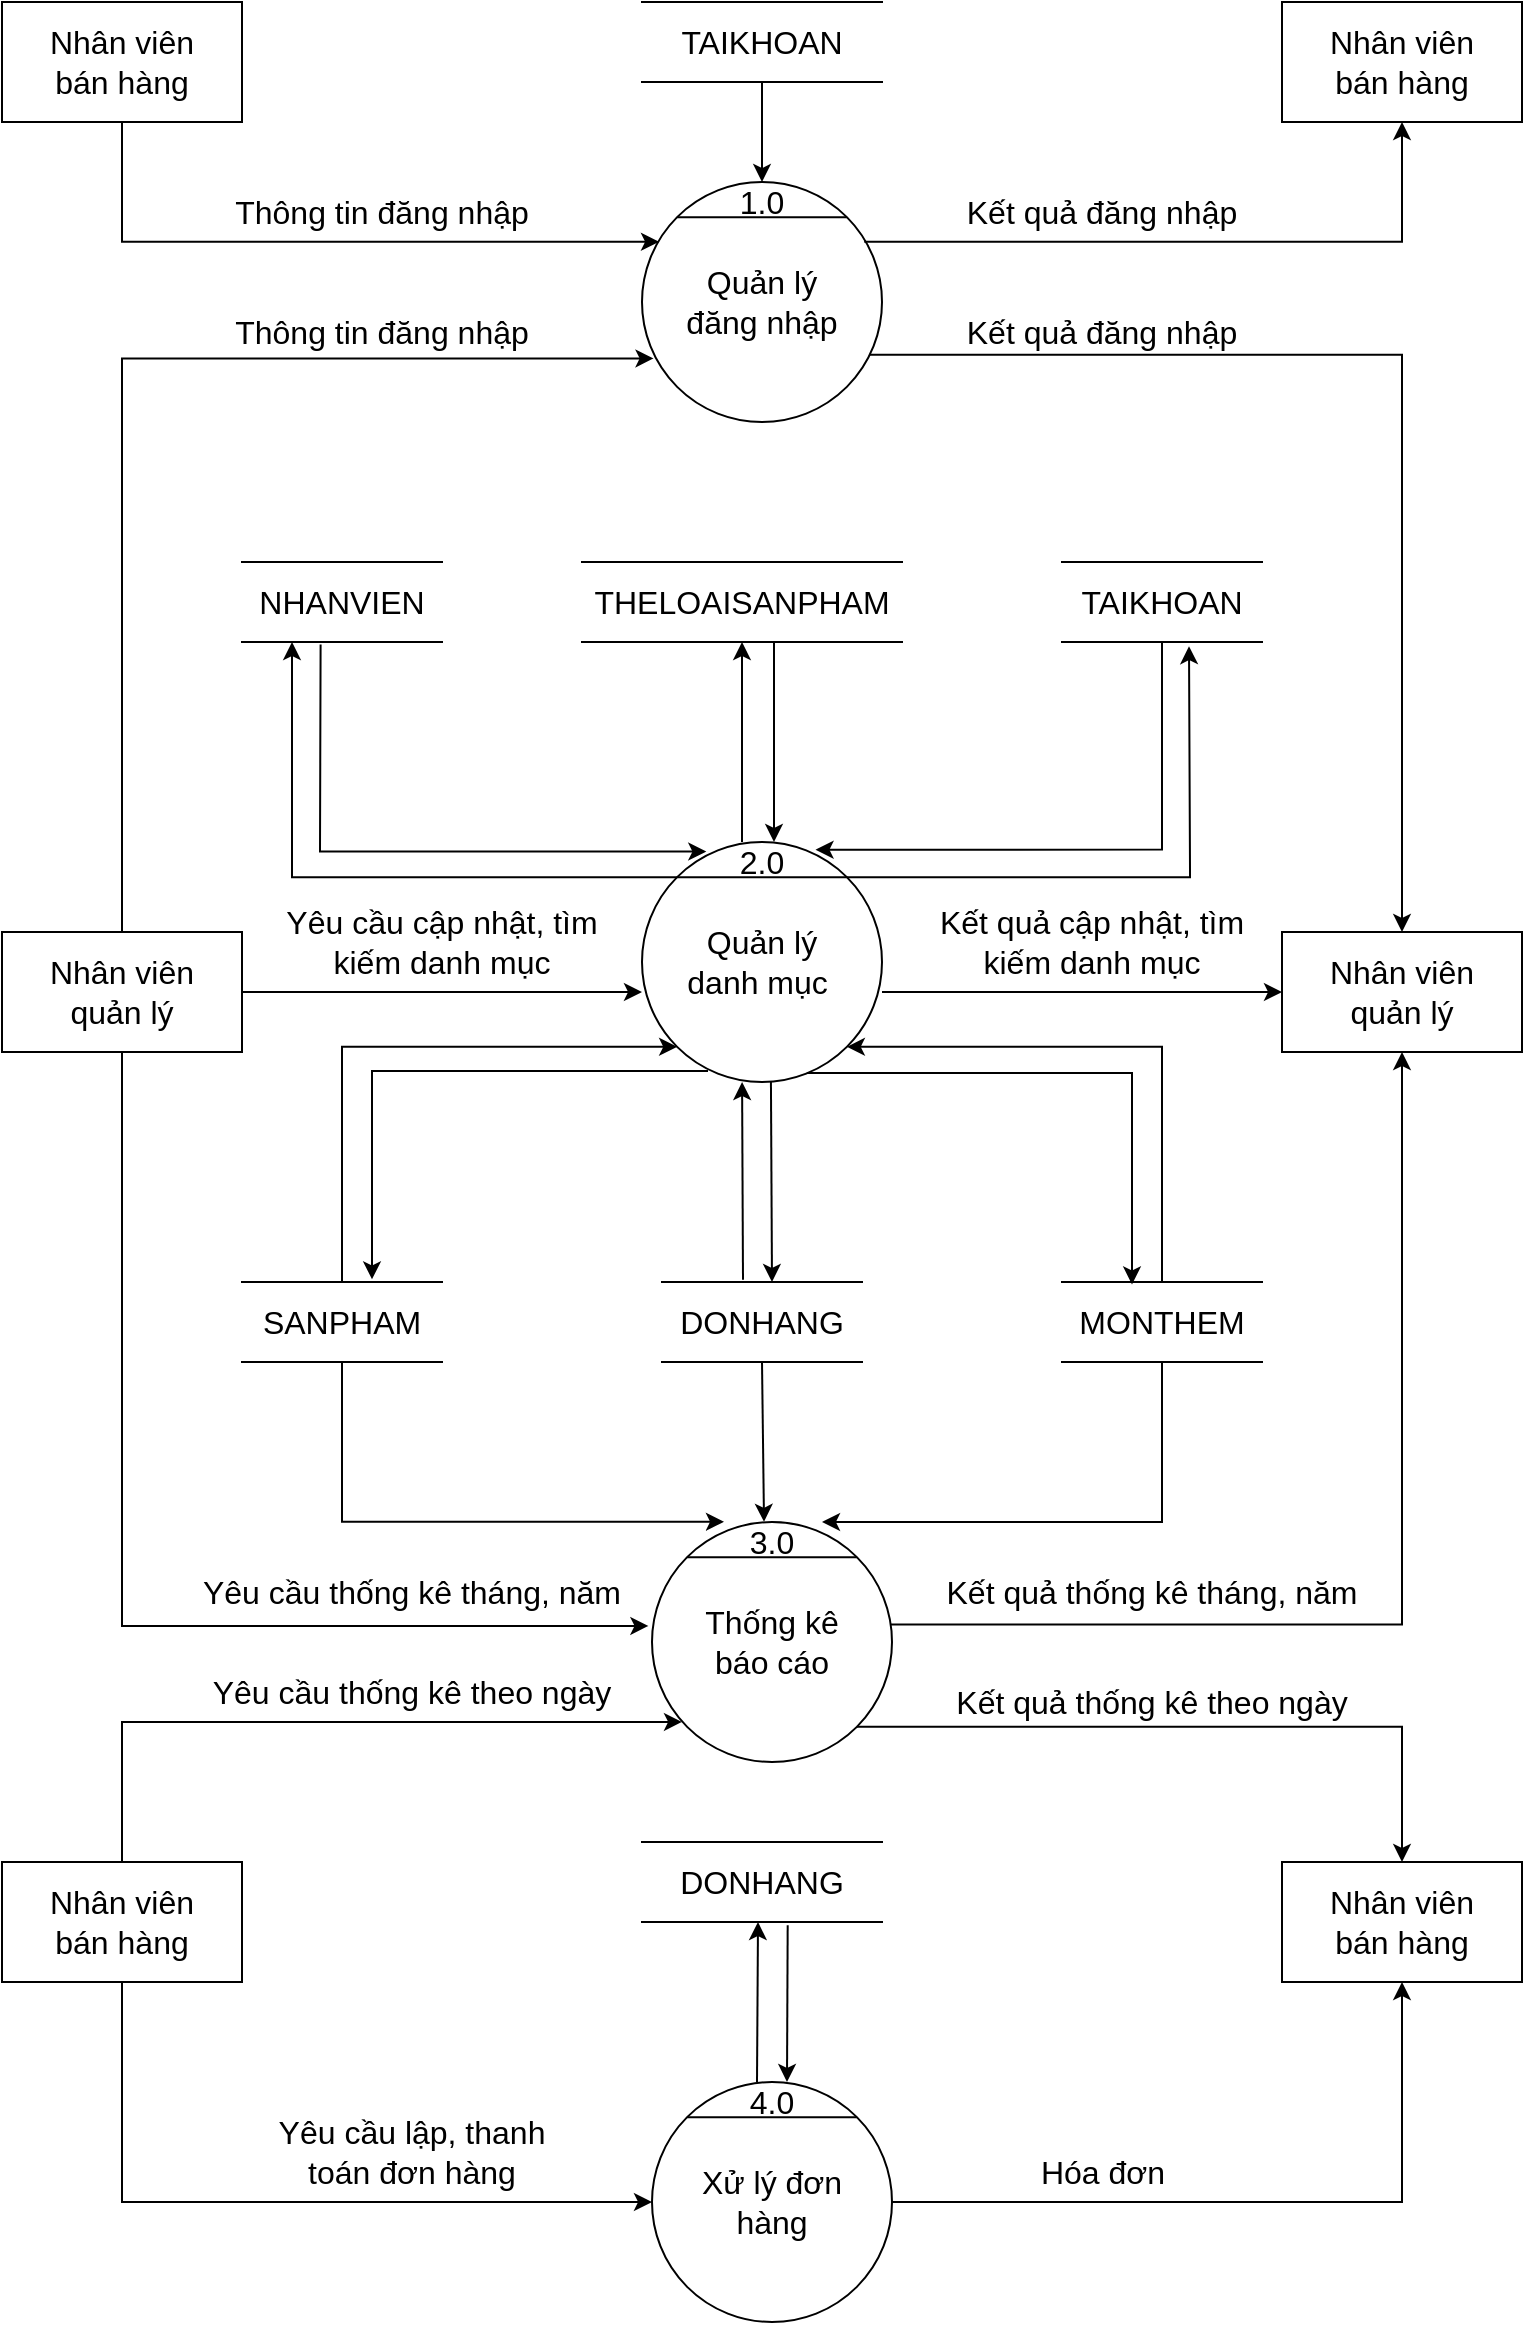<mxfile version="16.4.11" type="device"><diagram id="0b7PU651AEGNV6hzKzNl" name="Page-1"><mxGraphModel dx="1888" dy="1741" grid="1" gridSize="10" guides="1" tooltips="1" connect="1" arrows="1" fold="1" page="1" pageScale="1" pageWidth="850" pageHeight="1100" math="0" shadow="0"><root><mxCell id="0"/><mxCell id="1" parent="0"/><mxCell id="suI4mZwpkYAgML8HGDWm-1" value="" style="ellipse;whiteSpace=wrap;html=1;aspect=fixed;fontSize=16;" parent="1" vertex="1"><mxGeometry x="120" y="10" width="120" height="120" as="geometry"/></mxCell><mxCell id="suI4mZwpkYAgML8HGDWm-2" value="" style="endArrow=none;html=1;rounded=0;exitX=0;exitY=0;exitDx=0;exitDy=0;entryX=1;entryY=0;entryDx=0;entryDy=0;fontSize=16;" parent="1" source="suI4mZwpkYAgML8HGDWm-1" target="suI4mZwpkYAgML8HGDWm-1" edge="1"><mxGeometry width="50" height="50" relative="1" as="geometry"><mxPoint x="460" y="565" as="sourcePoint"/><mxPoint x="510" y="515" as="targetPoint"/></mxGeometry></mxCell><mxCell id="suI4mZwpkYAgML8HGDWm-3" value="&lt;span style=&quot;font-size: 16px;&quot;&gt;Quản lý đăng nhập&lt;/span&gt;" style="text;html=1;strokeColor=none;fillColor=none;align=center;verticalAlign=middle;whiteSpace=wrap;rounded=0;fontSize=16;" parent="1" vertex="1"><mxGeometry x="140" y="55" width="80" height="30" as="geometry"/></mxCell><mxCell id="suI4mZwpkYAgML8HGDWm-4" value="1.0" style="text;html=1;strokeColor=none;fillColor=none;align=center;verticalAlign=middle;whiteSpace=wrap;rounded=0;fontSize=16;" parent="1" vertex="1"><mxGeometry x="165" y="10" width="30" height="20" as="geometry"/></mxCell><mxCell id="suI4mZwpkYAgML8HGDWm-5" value="" style="rounded=0;whiteSpace=wrap;html=1;fontSize=16;" parent="1" vertex="1"><mxGeometry x="-200" y="385" width="120" height="60" as="geometry"/></mxCell><mxCell id="suI4mZwpkYAgML8HGDWm-6" value="&lt;font style=&quot;font-size: 16px;&quot;&gt;Nhân viên quản lý&lt;/font&gt;" style="text;html=1;strokeColor=none;fillColor=none;align=center;verticalAlign=middle;whiteSpace=wrap;rounded=0;fontSize=16;" parent="1" vertex="1"><mxGeometry x="-180" y="405" width="80" height="20" as="geometry"/></mxCell><mxCell id="suI4mZwpkYAgML8HGDWm-7" value="" style="ellipse;whiteSpace=wrap;html=1;aspect=fixed;fontSize=16;" parent="1" vertex="1"><mxGeometry x="120" y="340" width="120" height="120" as="geometry"/></mxCell><mxCell id="suI4mZwpkYAgML8HGDWm-8" value="" style="endArrow=none;html=1;rounded=0;exitX=0;exitY=0;exitDx=0;exitDy=0;entryX=1;entryY=0;entryDx=0;entryDy=0;fontSize=16;" parent="1" source="suI4mZwpkYAgML8HGDWm-7" target="suI4mZwpkYAgML8HGDWm-7" edge="1"><mxGeometry width="50" height="50" relative="1" as="geometry"><mxPoint x="460" y="895" as="sourcePoint"/><mxPoint x="510" y="845" as="targetPoint"/></mxGeometry></mxCell><mxCell id="suI4mZwpkYAgML8HGDWm-9" value="&lt;font style=&quot;font-size: 16px&quot;&gt;Quản lý danh mục&amp;nbsp;&lt;/font&gt;" style="text;html=1;strokeColor=none;fillColor=none;align=center;verticalAlign=middle;whiteSpace=wrap;rounded=0;fontSize=16;" parent="1" vertex="1"><mxGeometry x="140" y="385" width="80" height="30" as="geometry"/></mxCell><mxCell id="suI4mZwpkYAgML8HGDWm-10" value="2.0" style="text;html=1;strokeColor=none;fillColor=none;align=center;verticalAlign=middle;whiteSpace=wrap;rounded=0;fontSize=16;" parent="1" vertex="1"><mxGeometry x="165" y="340" width="30" height="20" as="geometry"/></mxCell><mxCell id="suI4mZwpkYAgML8HGDWm-11" value="" style="ellipse;whiteSpace=wrap;html=1;aspect=fixed;fontSize=16;" parent="1" vertex="1"><mxGeometry x="125" y="960" width="120" height="120" as="geometry"/></mxCell><mxCell id="suI4mZwpkYAgML8HGDWm-12" value="" style="endArrow=none;html=1;rounded=0;exitX=0;exitY=0;exitDx=0;exitDy=0;entryX=1;entryY=0;entryDx=0;entryDy=0;fontSize=16;" parent="1" source="suI4mZwpkYAgML8HGDWm-11" target="suI4mZwpkYAgML8HGDWm-11" edge="1"><mxGeometry width="50" height="50" relative="1" as="geometry"><mxPoint x="465" y="1515" as="sourcePoint"/><mxPoint x="515" y="1465" as="targetPoint"/></mxGeometry></mxCell><mxCell id="suI4mZwpkYAgML8HGDWm-13" value="&lt;font style=&quot;font-size: 16px&quot;&gt;Xử lý đơn hàng&lt;/font&gt;" style="text;html=1;strokeColor=none;fillColor=none;align=center;verticalAlign=middle;whiteSpace=wrap;rounded=0;fontSize=16;" parent="1" vertex="1"><mxGeometry x="145" y="1005" width="80" height="30" as="geometry"/></mxCell><mxCell id="suI4mZwpkYAgML8HGDWm-14" value="4.0" style="text;html=1;strokeColor=none;fillColor=none;align=center;verticalAlign=middle;whiteSpace=wrap;rounded=0;fontSize=16;" parent="1" vertex="1"><mxGeometry x="170" y="960" width="30" height="20" as="geometry"/></mxCell><mxCell id="suI4mZwpkYAgML8HGDWm-15" value="" style="ellipse;whiteSpace=wrap;html=1;aspect=fixed;fontSize=16;" parent="1" vertex="1"><mxGeometry x="125" y="680" width="120" height="120" as="geometry"/></mxCell><mxCell id="suI4mZwpkYAgML8HGDWm-16" value="" style="endArrow=none;html=1;rounded=0;exitX=0;exitY=0;exitDx=0;exitDy=0;entryX=1;entryY=0;entryDx=0;entryDy=0;fontSize=16;" parent="1" source="suI4mZwpkYAgML8HGDWm-15" target="suI4mZwpkYAgML8HGDWm-15" edge="1"><mxGeometry width="50" height="50" relative="1" as="geometry"><mxPoint x="465" y="1235" as="sourcePoint"/><mxPoint x="515" y="1185" as="targetPoint"/></mxGeometry></mxCell><mxCell id="suI4mZwpkYAgML8HGDWm-17" value="&lt;font style=&quot;font-size: 16px&quot;&gt;Thống kê báo cáo&lt;br style=&quot;font-size: 16px&quot;&gt;&lt;/font&gt;" style="text;html=1;strokeColor=none;fillColor=none;align=center;verticalAlign=middle;whiteSpace=wrap;rounded=0;fontSize=16;" parent="1" vertex="1"><mxGeometry x="145" y="725" width="80" height="30" as="geometry"/></mxCell><mxCell id="suI4mZwpkYAgML8HGDWm-18" value="3.0" style="text;html=1;strokeColor=none;fillColor=none;align=center;verticalAlign=middle;whiteSpace=wrap;rounded=0;fontSize=16;" parent="1" vertex="1"><mxGeometry x="170" y="680" width="30" height="20" as="geometry"/></mxCell><mxCell id="suI4mZwpkYAgML8HGDWm-163" value="" style="edgeStyle=elbowEdgeStyle;elbow=horizontal;endArrow=classic;html=1;rounded=0;fontSize=16;exitX=0.5;exitY=0;exitDx=0;exitDy=0;entryX=0.048;entryY=0.735;entryDx=0;entryDy=0;entryPerimeter=0;" parent="1" source="suI4mZwpkYAgML8HGDWm-5" target="suI4mZwpkYAgML8HGDWm-1" edge="1"><mxGeometry width="50" height="50" relative="1" as="geometry"><mxPoint x="250" y="230" as="sourcePoint"/><mxPoint x="140" y="120" as="targetPoint"/><Array as="points"><mxPoint x="-140" y="240"/></Array></mxGeometry></mxCell><mxCell id="suI4mZwpkYAgML8HGDWm-165" value="Thông tin đăng nhập" style="text;html=1;strokeColor=none;fillColor=none;align=center;verticalAlign=middle;whiteSpace=wrap;rounded=0;fontSize=16;" parent="1" vertex="1"><mxGeometry x="-90" y="70" width="160" height="30" as="geometry"/></mxCell><mxCell id="suI4mZwpkYAgML8HGDWm-167" value="" style="rounded=0;whiteSpace=wrap;html=1;fontSize=16;" parent="1" vertex="1"><mxGeometry x="-200" y="-80" width="120" height="60" as="geometry"/></mxCell><mxCell id="suI4mZwpkYAgML8HGDWm-168" value="&lt;font style=&quot;font-size: 16px&quot;&gt;Nhân viên bán hàng&lt;/font&gt;" style="text;html=1;strokeColor=none;fillColor=none;align=center;verticalAlign=middle;whiteSpace=wrap;rounded=0;fontSize=16;" parent="1" vertex="1"><mxGeometry x="-180" y="-60" width="80" height="20" as="geometry"/></mxCell><mxCell id="suI4mZwpkYAgML8HGDWm-169" value="" style="edgeStyle=elbowEdgeStyle;elbow=horizontal;endArrow=classic;html=1;rounded=0;fontSize=16;exitX=0.5;exitY=1;exitDx=0;exitDy=0;entryX=0.071;entryY=0.249;entryDx=0;entryDy=0;entryPerimeter=0;" parent="1" source="suI4mZwpkYAgML8HGDWm-167" target="suI4mZwpkYAgML8HGDWm-1" edge="1"><mxGeometry width="50" height="50" relative="1" as="geometry"><mxPoint x="190" y="20" as="sourcePoint"/><mxPoint x="240" y="-30" as="targetPoint"/><Array as="points"><mxPoint x="-140" y="10"/></Array></mxGeometry></mxCell><mxCell id="suI4mZwpkYAgML8HGDWm-172" value="Thông tin đăng nhập" style="text;html=1;strokeColor=none;fillColor=none;align=center;verticalAlign=middle;whiteSpace=wrap;rounded=0;fontSize=16;" parent="1" vertex="1"><mxGeometry x="-90" y="10" width="160" height="30" as="geometry"/></mxCell><mxCell id="suI4mZwpkYAgML8HGDWm-174" value="" style="rounded=0;whiteSpace=wrap;html=1;fontSize=16;" parent="1" vertex="1"><mxGeometry x="440" y="-80" width="120" height="60" as="geometry"/></mxCell><mxCell id="suI4mZwpkYAgML8HGDWm-175" value="&lt;font style=&quot;font-size: 16px&quot;&gt;Nhân viên bán hàng&lt;/font&gt;" style="text;html=1;strokeColor=none;fillColor=none;align=center;verticalAlign=middle;whiteSpace=wrap;rounded=0;fontSize=16;" parent="1" vertex="1"><mxGeometry x="460" y="-60" width="80" height="20" as="geometry"/></mxCell><mxCell id="suI4mZwpkYAgML8HGDWm-176" value="" style="rounded=0;whiteSpace=wrap;html=1;fontSize=16;" parent="1" vertex="1"><mxGeometry x="440" y="385" width="120" height="60" as="geometry"/></mxCell><mxCell id="suI4mZwpkYAgML8HGDWm-177" value="&lt;font style=&quot;font-size: 16px&quot;&gt;Nhân viên quản lý&lt;/font&gt;" style="text;html=1;strokeColor=none;fillColor=none;align=center;verticalAlign=middle;whiteSpace=wrap;rounded=0;fontSize=16;" parent="1" vertex="1"><mxGeometry x="460" y="405" width="80" height="20" as="geometry"/></mxCell><mxCell id="suI4mZwpkYAgML8HGDWm-178" value="" style="edgeStyle=elbowEdgeStyle;elbow=horizontal;endArrow=classic;html=1;rounded=0;fontSize=16;exitX=0.926;exitY=0.249;exitDx=0;exitDy=0;exitPerimeter=0;entryX=0.5;entryY=1;entryDx=0;entryDy=0;" parent="1" source="suI4mZwpkYAgML8HGDWm-1" target="suI4mZwpkYAgML8HGDWm-174" edge="1"><mxGeometry width="50" height="50" relative="1" as="geometry"><mxPoint x="285" y="25.12" as="sourcePoint"/><mxPoint x="549" y="-17" as="targetPoint"/><Array as="points"><mxPoint x="500" y="20"/></Array></mxGeometry></mxCell><mxCell id="suI4mZwpkYAgML8HGDWm-179" value="Kết quả đăng nhập" style="text;html=1;strokeColor=none;fillColor=none;align=center;verticalAlign=middle;whiteSpace=wrap;rounded=0;fontSize=16;" parent="1" vertex="1"><mxGeometry x="270" y="10" width="160" height="30" as="geometry"/></mxCell><mxCell id="suI4mZwpkYAgML8HGDWm-181" value="" style="edgeStyle=elbowEdgeStyle;elbow=horizontal;endArrow=classic;html=1;rounded=0;fontSize=16;entryX=0.5;entryY=0;entryDx=0;entryDy=0;exitX=0.95;exitY=0.72;exitDx=0;exitDy=0;exitPerimeter=0;" parent="1" source="suI4mZwpkYAgML8HGDWm-1" target="suI4mZwpkYAgML8HGDWm-176" edge="1"><mxGeometry width="50" height="50" relative="1" as="geometry"><mxPoint x="190" y="280" as="sourcePoint"/><mxPoint x="240" y="230" as="targetPoint"/><Array as="points"><mxPoint x="500" y="240"/></Array></mxGeometry></mxCell><mxCell id="suI4mZwpkYAgML8HGDWm-182" value="Kết quả đăng nhập" style="text;html=1;strokeColor=none;fillColor=none;align=center;verticalAlign=middle;whiteSpace=wrap;rounded=0;fontSize=16;" parent="1" vertex="1"><mxGeometry x="270" y="70" width="160" height="30" as="geometry"/></mxCell><mxCell id="suI4mZwpkYAgML8HGDWm-183" value="TAIKHOAN" style="shape=partialRectangle;whiteSpace=wrap;html=1;left=0;right=0;fillColor=none;fontSize=16;" parent="1" vertex="1"><mxGeometry x="120" y="-80" width="120" height="40" as="geometry"/></mxCell><mxCell id="suI4mZwpkYAgML8HGDWm-184" value="" style="endArrow=classic;html=1;rounded=0;fontSize=16;entryX=0.5;entryY=0;entryDx=0;entryDy=0;" parent="1" target="suI4mZwpkYAgML8HGDWm-4" edge="1"><mxGeometry width="50" height="50" relative="1" as="geometry"><mxPoint x="180" y="-40" as="sourcePoint"/><mxPoint x="150" y="-70" as="targetPoint"/></mxGeometry></mxCell><mxCell id="suI4mZwpkYAgML8HGDWm-185" value="THELOAISANPHAM" style="shape=partialRectangle;whiteSpace=wrap;html=1;left=0;right=0;fillColor=none;fontSize=16;" parent="1" vertex="1"><mxGeometry x="90" y="200" width="160" height="40" as="geometry"/></mxCell><mxCell id="suI4mZwpkYAgML8HGDWm-186" value="SANPHAM" style="shape=partialRectangle;whiteSpace=wrap;html=1;left=0;right=0;fillColor=none;fontSize=16;" parent="1" vertex="1"><mxGeometry x="-80" y="560" width="100" height="40" as="geometry"/></mxCell><mxCell id="suI4mZwpkYAgML8HGDWm-187" value="DONHANG" style="shape=partialRectangle;whiteSpace=wrap;html=1;left=0;right=0;fillColor=none;fontSize=16;" parent="1" vertex="1"><mxGeometry x="130" y="560" width="100" height="40" as="geometry"/></mxCell><mxCell id="suI4mZwpkYAgML8HGDWm-188" value="MONTHEM" style="shape=partialRectangle;whiteSpace=wrap;html=1;left=0;right=0;fillColor=none;fontSize=16;" parent="1" vertex="1"><mxGeometry x="330" y="560" width="100" height="40" as="geometry"/></mxCell><mxCell id="suI4mZwpkYAgML8HGDWm-189" value="NHANVIEN" style="shape=partialRectangle;whiteSpace=wrap;html=1;left=0;right=0;fillColor=none;fontSize=16;" parent="1" vertex="1"><mxGeometry x="-80" y="200" width="100" height="40" as="geometry"/></mxCell><mxCell id="suI4mZwpkYAgML8HGDWm-190" value="TAIKHOAN" style="shape=partialRectangle;whiteSpace=wrap;html=1;left=0;right=0;fillColor=none;fontSize=16;" parent="1" vertex="1"><mxGeometry x="330" y="200" width="100" height="40" as="geometry"/></mxCell><mxCell id="suI4mZwpkYAgML8HGDWm-203" value="" style="endArrow=classic;html=1;rounded=0;fontSize=16;exitX=1;exitY=0.5;exitDx=0;exitDy=0;" parent="1" source="suI4mZwpkYAgML8HGDWm-5" edge="1"><mxGeometry width="50" height="50" relative="1" as="geometry"><mxPoint x="150" y="370" as="sourcePoint"/><mxPoint x="120" y="415" as="targetPoint"/></mxGeometry></mxCell><mxCell id="suI4mZwpkYAgML8HGDWm-205" value="Yêu cầu cập nhật, tìm kiếm danh mục" style="text;html=1;strokeColor=none;fillColor=none;align=center;verticalAlign=middle;whiteSpace=wrap;rounded=0;fontSize=16;" parent="1" vertex="1"><mxGeometry x="-60" y="375" width="160" height="30" as="geometry"/></mxCell><mxCell id="suI4mZwpkYAgML8HGDWm-206" value="" style="endArrow=classic;html=1;rounded=0;fontSize=16;exitX=1;exitY=0.5;exitDx=0;exitDy=0;" parent="1" edge="1"><mxGeometry width="50" height="50" relative="1" as="geometry"><mxPoint x="240" y="415" as="sourcePoint"/><mxPoint x="440" y="415" as="targetPoint"/></mxGeometry></mxCell><mxCell id="suI4mZwpkYAgML8HGDWm-207" value="Kết quả cập nhật, tìm kiếm danh mục" style="text;html=1;strokeColor=none;fillColor=none;align=center;verticalAlign=middle;whiteSpace=wrap;rounded=0;fontSize=16;" parent="1" vertex="1"><mxGeometry x="265" y="375" width="160" height="30" as="geometry"/></mxCell><mxCell id="suI4mZwpkYAgML8HGDWm-208" value="" style="endArrow=classic;html=1;rounded=0;fontSize=16;entryX=0.5;entryY=1;entryDx=0;entryDy=0;" parent="1" target="suI4mZwpkYAgML8HGDWm-185" edge="1"><mxGeometry width="50" height="50" relative="1" as="geometry"><mxPoint x="170" y="340" as="sourcePoint"/><mxPoint x="90" y="270" as="targetPoint"/></mxGeometry></mxCell><mxCell id="suI4mZwpkYAgML8HGDWm-209" value="" style="endArrow=classic;html=1;rounded=0;fontSize=16;" parent="1" edge="1"><mxGeometry width="50" height="50" relative="1" as="geometry"><mxPoint x="186" y="240" as="sourcePoint"/><mxPoint x="186" y="340" as="targetPoint"/></mxGeometry></mxCell><mxCell id="suI4mZwpkYAgML8HGDWm-210" value="" style="endArrow=classic;html=1;rounded=0;fontSize=16;entryX=0.417;entryY=1;entryDx=0;entryDy=0;entryPerimeter=0;exitX=0.405;exitY=-0.029;exitDx=0;exitDy=0;exitPerimeter=0;" parent="1" source="suI4mZwpkYAgML8HGDWm-187" target="suI4mZwpkYAgML8HGDWm-7" edge="1"><mxGeometry width="50" height="50" relative="1" as="geometry"><mxPoint x="160" y="560" as="sourcePoint"/><mxPoint x="160.0" y="455.32" as="targetPoint"/></mxGeometry></mxCell><mxCell id="suI4mZwpkYAgML8HGDWm-211" value="" style="endArrow=classic;html=1;rounded=0;fontSize=16;exitX=0.597;exitY=1.052;exitDx=0;exitDy=0;exitPerimeter=0;" parent="1" edge="1"><mxGeometry width="50" height="50" relative="1" as="geometry"><mxPoint x="184.47" y="460.0" as="sourcePoint"/><mxPoint x="185" y="560" as="targetPoint"/></mxGeometry></mxCell><mxCell id="suI4mZwpkYAgML8HGDWm-212" value="" style="edgeStyle=segmentEdgeStyle;endArrow=classic;html=1;rounded=0;fontSize=16;entryX=0.25;entryY=1;entryDx=0;entryDy=0;exitX=0;exitY=0;exitDx=0;exitDy=0;" parent="1" source="suI4mZwpkYAgML8HGDWm-7" target="suI4mZwpkYAgML8HGDWm-189" edge="1"><mxGeometry width="50" height="50" relative="1" as="geometry"><mxPoint x="50" y="400" as="sourcePoint"/><mxPoint x="100" y="350" as="targetPoint"/></mxGeometry></mxCell><mxCell id="suI4mZwpkYAgML8HGDWm-214" value="" style="edgeStyle=elbowEdgeStyle;elbow=horizontal;endArrow=classic;html=1;rounded=0;fontSize=16;exitX=0.393;exitY=1.03;exitDx=0;exitDy=0;exitPerimeter=0;entryX=0.268;entryY=0.04;entryDx=0;entryDy=0;entryPerimeter=0;" parent="1" source="suI4mZwpkYAgML8HGDWm-189" target="suI4mZwpkYAgML8HGDWm-7" edge="1"><mxGeometry width="50" height="50" relative="1" as="geometry"><mxPoint x="50" y="400" as="sourcePoint"/><mxPoint x="100" y="350" as="targetPoint"/><Array as="points"><mxPoint x="-41" y="310"/></Array></mxGeometry></mxCell><mxCell id="suI4mZwpkYAgML8HGDWm-215" value="" style="edgeStyle=segmentEdgeStyle;endArrow=classic;html=1;rounded=0;fontSize=16;exitX=0.5;exitY=1;exitDx=0;exitDy=0;entryX=0.723;entryY=0.032;entryDx=0;entryDy=0;entryPerimeter=0;" parent="1" source="suI4mZwpkYAgML8HGDWm-190" target="suI4mZwpkYAgML8HGDWm-7" edge="1"><mxGeometry width="50" height="50" relative="1" as="geometry"><mxPoint x="50" y="400" as="sourcePoint"/><mxPoint x="100" y="350" as="targetPoint"/><Array as="points"><mxPoint x="380" y="344"/></Array></mxGeometry></mxCell><mxCell id="suI4mZwpkYAgML8HGDWm-216" value="" style="edgeStyle=segmentEdgeStyle;endArrow=classic;html=1;rounded=0;fontSize=16;exitX=1;exitY=0;exitDx=0;exitDy=0;entryX=0.635;entryY=1.052;entryDx=0;entryDy=0;entryPerimeter=0;" parent="1" source="suI4mZwpkYAgML8HGDWm-7" target="suI4mZwpkYAgML8HGDWm-190" edge="1"><mxGeometry width="50" height="50" relative="1" as="geometry"><mxPoint x="390" y="250" as="sourcePoint"/><mxPoint x="216.76" y="353.84" as="targetPoint"/><Array as="points"><mxPoint x="394" y="358"/><mxPoint x="394" y="354"/></Array></mxGeometry></mxCell><mxCell id="suI4mZwpkYAgML8HGDWm-217" value="" style="edgeStyle=elbowEdgeStyle;elbow=horizontal;endArrow=classic;html=1;rounded=0;fontSize=16;exitX=0.5;exitY=0;exitDx=0;exitDy=0;entryX=0;entryY=1;entryDx=0;entryDy=0;" parent="1" source="suI4mZwpkYAgML8HGDWm-186" target="suI4mZwpkYAgML8HGDWm-7" edge="1"><mxGeometry width="50" height="50" relative="1" as="geometry"><mxPoint x="-30.7" y="251.2" as="sourcePoint"/><mxPoint x="162.16" y="354.8" as="targetPoint"/><Array as="points"><mxPoint x="-30" y="442"/></Array></mxGeometry></mxCell><mxCell id="suI4mZwpkYAgML8HGDWm-218" value="" style="edgeStyle=elbowEdgeStyle;elbow=horizontal;endArrow=classic;html=1;rounded=0;fontSize=16;entryX=0.648;entryY=-0.033;entryDx=0;entryDy=0;entryPerimeter=0;exitX=0.275;exitY=0.954;exitDx=0;exitDy=0;exitPerimeter=0;" parent="1" source="suI4mZwpkYAgML8HGDWm-7" target="suI4mZwpkYAgML8HGDWm-186" edge="1"><mxGeometry width="50" height="50" relative="1" as="geometry"><mxPoint x="160" y="455" as="sourcePoint"/><mxPoint x="120" y="540" as="targetPoint"/><Array as="points"><mxPoint x="-15" y="510"/></Array></mxGeometry></mxCell><mxCell id="suI4mZwpkYAgML8HGDWm-219" value="" style="edgeStyle=elbowEdgeStyle;elbow=horizontal;endArrow=classic;html=1;rounded=0;fontSize=16;entryX=0.35;entryY=0.031;entryDx=0;entryDy=0;entryPerimeter=0;exitX=0.687;exitY=0.962;exitDx=0;exitDy=0;exitPerimeter=0;" parent="1" source="suI4mZwpkYAgML8HGDWm-7" target="suI4mZwpkYAgML8HGDWm-188" edge="1"><mxGeometry width="50" height="50" relative="1" as="geometry"><mxPoint x="170" y="465" as="sourcePoint"/><mxPoint x="-5.2" y="568.68" as="targetPoint"/><Array as="points"><mxPoint x="365" y="510"/></Array></mxGeometry></mxCell><mxCell id="suI4mZwpkYAgML8HGDWm-220" value="" style="edgeStyle=elbowEdgeStyle;elbow=horizontal;endArrow=classic;html=1;rounded=0;fontSize=16;exitX=0.5;exitY=0;exitDx=0;exitDy=0;entryX=1;entryY=1;entryDx=0;entryDy=0;" parent="1" source="suI4mZwpkYAgML8HGDWm-188" target="suI4mZwpkYAgML8HGDWm-7" edge="1"><mxGeometry width="50" height="50" relative="1" as="geometry"><mxPoint x="320" y="587.57" as="sourcePoint"/><mxPoint x="487.574" y="469.996" as="targetPoint"/><Array as="points"><mxPoint x="380" y="490"/></Array></mxGeometry></mxCell><mxCell id="suI4mZwpkYAgML8HGDWm-221" value="" style="edgeStyle=segmentEdgeStyle;endArrow=classic;html=1;rounded=0;fontSize=16;exitX=0.5;exitY=1;exitDx=0;exitDy=0;entryX=0.3;entryY=-0.001;entryDx=0;entryDy=0;entryPerimeter=0;" parent="1" source="suI4mZwpkYAgML8HGDWm-186" target="suI4mZwpkYAgML8HGDWm-15" edge="1"><mxGeometry width="50" height="50" relative="1" as="geometry"><mxPoint x="260" y="600" as="sourcePoint"/><mxPoint x="310" y="550" as="targetPoint"/><Array as="points"><mxPoint x="-30" y="680"/></Array></mxGeometry></mxCell><mxCell id="suI4mZwpkYAgML8HGDWm-222" value="" style="edgeStyle=segmentEdgeStyle;endArrow=classic;html=1;rounded=0;fontSize=16;exitX=0.5;exitY=1;exitDx=0;exitDy=0;" parent="1" source="suI4mZwpkYAgML8HGDWm-188" edge="1"><mxGeometry width="50" height="50" relative="1" as="geometry"><mxPoint x="-20" y="610" as="sourcePoint"/><mxPoint x="210" y="680" as="targetPoint"/><Array as="points"><mxPoint x="380" y="680"/></Array></mxGeometry></mxCell><mxCell id="suI4mZwpkYAgML8HGDWm-224" value="" style="endArrow=classic;html=1;rounded=0;fontSize=16;exitX=0.5;exitY=1;exitDx=0;exitDy=0;entryX=0.367;entryY=-0.005;entryDx=0;entryDy=0;entryPerimeter=0;" parent="1" source="suI4mZwpkYAgML8HGDWm-187" target="suI4mZwpkYAgML8HGDWm-18" edge="1"><mxGeometry width="50" height="50" relative="1" as="geometry"><mxPoint x="260" y="600" as="sourcePoint"/><mxPoint x="310" y="550" as="targetPoint"/></mxGeometry></mxCell><mxCell id="suI4mZwpkYAgML8HGDWm-225" value="" style="edgeStyle=elbowEdgeStyle;elbow=horizontal;endArrow=classic;html=1;rounded=0;fontSize=16;exitX=0.5;exitY=1;exitDx=0;exitDy=0;entryX=-0.015;entryY=0.433;entryDx=0;entryDy=0;entryPerimeter=0;" parent="1" source="suI4mZwpkYAgML8HGDWm-5" target="suI4mZwpkYAgML8HGDWm-15" edge="1"><mxGeometry width="50" height="50" relative="1" as="geometry"><mxPoint x="420" y="710" as="sourcePoint"/><mxPoint x="470" y="660" as="targetPoint"/><Array as="points"><mxPoint x="-140" y="620"/></Array></mxGeometry></mxCell><mxCell id="suI4mZwpkYAgML8HGDWm-226" value="Yêu cầu thống kê tháng, năm" style="text;html=1;strokeColor=none;fillColor=none;align=center;verticalAlign=middle;whiteSpace=wrap;rounded=0;fontSize=16;" parent="1" vertex="1"><mxGeometry x="-110" y="700" width="230" height="30" as="geometry"/></mxCell><mxCell id="suI4mZwpkYAgML8HGDWm-227" value="" style="edgeStyle=elbowEdgeStyle;elbow=horizontal;endArrow=classic;html=1;rounded=0;fontSize=16;entryX=0.5;entryY=1;entryDx=0;entryDy=0;exitX=0.992;exitY=0.427;exitDx=0;exitDy=0;exitPerimeter=0;" parent="1" source="suI4mZwpkYAgML8HGDWm-15" target="suI4mZwpkYAgML8HGDWm-176" edge="1"><mxGeometry width="50" height="50" relative="1" as="geometry"><mxPoint x="250" y="740" as="sourcePoint"/><mxPoint x="470" y="660" as="targetPoint"/><Array as="points"><mxPoint x="500" y="620"/></Array></mxGeometry></mxCell><mxCell id="suI4mZwpkYAgML8HGDWm-228" value="Kết quả thống kê tháng, năm" style="text;html=1;strokeColor=none;fillColor=none;align=center;verticalAlign=middle;whiteSpace=wrap;rounded=0;fontSize=16;" parent="1" vertex="1"><mxGeometry x="265" y="700" width="220" height="30" as="geometry"/></mxCell><mxCell id="OcZL_Y1cl0UItEaepBk6-1" value="" style="rounded=0;whiteSpace=wrap;html=1;fontSize=16;" parent="1" vertex="1"><mxGeometry x="-200" y="850" width="120" height="60" as="geometry"/></mxCell><mxCell id="OcZL_Y1cl0UItEaepBk6-2" value="&lt;font style=&quot;font-size: 16px&quot;&gt;Nhân viên bán hàng&lt;/font&gt;" style="text;html=1;strokeColor=none;fillColor=none;align=center;verticalAlign=middle;whiteSpace=wrap;rounded=0;fontSize=16;" parent="1" vertex="1"><mxGeometry x="-180" y="870" width="80" height="20" as="geometry"/></mxCell><mxCell id="OcZL_Y1cl0UItEaepBk6-3" value="" style="rounded=0;whiteSpace=wrap;html=1;fontSize=16;" parent="1" vertex="1"><mxGeometry x="440" y="850" width="120" height="60" as="geometry"/></mxCell><mxCell id="OcZL_Y1cl0UItEaepBk6-4" value="&lt;font style=&quot;font-size: 16px&quot;&gt;Nhân viên bán hàng&lt;/font&gt;" style="text;html=1;strokeColor=none;fillColor=none;align=center;verticalAlign=middle;whiteSpace=wrap;rounded=0;fontSize=16;" parent="1" vertex="1"><mxGeometry x="460" y="870" width="80" height="20" as="geometry"/></mxCell><mxCell id="OcZL_Y1cl0UItEaepBk6-5" value="" style="edgeStyle=segmentEdgeStyle;endArrow=classic;html=1;rounded=0;fontSize=16;exitX=0.5;exitY=0;exitDx=0;exitDy=0;entryX=0.125;entryY=0.833;entryDx=0;entryDy=0;entryPerimeter=0;" parent="1" source="OcZL_Y1cl0UItEaepBk6-1" target="suI4mZwpkYAgML8HGDWm-15" edge="1"><mxGeometry width="50" height="50" relative="1" as="geometry"><mxPoint x="220" y="910" as="sourcePoint"/><mxPoint x="128" y="780" as="targetPoint"/><Array as="points"><mxPoint x="-140" y="780"/></Array></mxGeometry></mxCell><mxCell id="OcZL_Y1cl0UItEaepBk6-6" value="Yêu cầu thống kê theo ngày" style="text;html=1;strokeColor=none;fillColor=none;align=center;verticalAlign=middle;whiteSpace=wrap;rounded=0;fontSize=16;" parent="1" vertex="1"><mxGeometry x="-110" y="750" width="230" height="30" as="geometry"/></mxCell><mxCell id="OcZL_Y1cl0UItEaepBk6-7" value="" style="edgeStyle=elbowEdgeStyle;elbow=horizontal;endArrow=classic;html=1;rounded=0;fontSize=16;exitX=1;exitY=1;exitDx=0;exitDy=0;entryX=0.5;entryY=0;entryDx=0;entryDy=0;" parent="1" source="suI4mZwpkYAgML8HGDWm-15" target="OcZL_Y1cl0UItEaepBk6-3" edge="1"><mxGeometry width="50" height="50" relative="1" as="geometry"><mxPoint x="220" y="710" as="sourcePoint"/><mxPoint x="270" y="660" as="targetPoint"/><Array as="points"><mxPoint x="500" y="820"/></Array></mxGeometry></mxCell><mxCell id="OcZL_Y1cl0UItEaepBk6-8" value="Kết quả thống kê theo ngày" style="text;html=1;strokeColor=none;fillColor=none;align=center;verticalAlign=middle;whiteSpace=wrap;rounded=0;fontSize=16;" parent="1" vertex="1"><mxGeometry x="265" y="755" width="220" height="30" as="geometry"/></mxCell><mxCell id="OcZL_Y1cl0UItEaepBk6-9" value="DONHANG" style="shape=partialRectangle;whiteSpace=wrap;html=1;left=0;right=0;fillColor=none;fontSize=16;" parent="1" vertex="1"><mxGeometry x="120" y="840" width="120" height="40" as="geometry"/></mxCell><mxCell id="OcZL_Y1cl0UItEaepBk6-10" value="" style="edgeStyle=segmentEdgeStyle;endArrow=classic;html=1;rounded=0;fontSize=16;exitX=0.5;exitY=1;exitDx=0;exitDy=0;entryX=0;entryY=0.5;entryDx=0;entryDy=0;" parent="1" source="OcZL_Y1cl0UItEaepBk6-1" target="suI4mZwpkYAgML8HGDWm-11" edge="1"><mxGeometry width="50" height="50" relative="1" as="geometry"><mxPoint x="-90" y="960" as="sourcePoint"/><mxPoint x="270" y="960" as="targetPoint"/><Array as="points"><mxPoint x="-140" y="1020"/></Array></mxGeometry></mxCell><mxCell id="OcZL_Y1cl0UItEaepBk6-11" value="" style="edgeStyle=segmentEdgeStyle;endArrow=classic;html=1;rounded=0;fontSize=16;entryX=0.5;entryY=1;entryDx=0;entryDy=0;exitX=1;exitY=0.5;exitDx=0;exitDy=0;" parent="1" source="suI4mZwpkYAgML8HGDWm-11" target="OcZL_Y1cl0UItEaepBk6-3" edge="1"><mxGeometry width="50" height="50" relative="1" as="geometry"><mxPoint x="540" y="1040" as="sourcePoint"/><mxPoint x="135" y="1030" as="targetPoint"/><Array as="points"><mxPoint x="500" y="1020"/></Array></mxGeometry></mxCell><mxCell id="OcZL_Y1cl0UItEaepBk6-12" value="Yêu cầu lập, thanh toán đơn hàng" style="text;html=1;strokeColor=none;fillColor=none;align=center;verticalAlign=middle;whiteSpace=wrap;rounded=0;fontSize=16;" parent="1" vertex="1"><mxGeometry x="-80" y="980" width="170" height="30" as="geometry"/></mxCell><mxCell id="OcZL_Y1cl0UItEaepBk6-13" value="Hóa đơn" style="text;html=1;strokeColor=none;fillColor=none;align=center;verticalAlign=middle;whiteSpace=wrap;rounded=0;fontSize=16;" parent="1" vertex="1"><mxGeometry x="302.5" y="990" width="95" height="30" as="geometry"/></mxCell><mxCell id="OcZL_Y1cl0UItEaepBk6-14" value="" style="endArrow=classic;html=1;rounded=0;fontSize=16;exitX=0.25;exitY=0;exitDx=0;exitDy=0;" parent="1" source="suI4mZwpkYAgML8HGDWm-14" edge="1"><mxGeometry width="50" height="50" relative="1" as="geometry"><mxPoint x="220" y="870" as="sourcePoint"/><mxPoint x="178" y="880" as="targetPoint"/></mxGeometry></mxCell><mxCell id="OcZL_Y1cl0UItEaepBk6-15" value="" style="endArrow=classic;html=1;rounded=0;fontSize=16;exitX=0.607;exitY=1.04;exitDx=0;exitDy=0;exitPerimeter=0;entryX=0.75;entryY=0;entryDx=0;entryDy=0;" parent="1" source="OcZL_Y1cl0UItEaepBk6-9" target="suI4mZwpkYAgML8HGDWm-14" edge="1"><mxGeometry width="50" height="50" relative="1" as="geometry"><mxPoint x="174" y="973.24" as="sourcePoint"/><mxPoint x="174" y="890" as="targetPoint"/></mxGeometry></mxCell></root></mxGraphModel></diagram></mxfile>